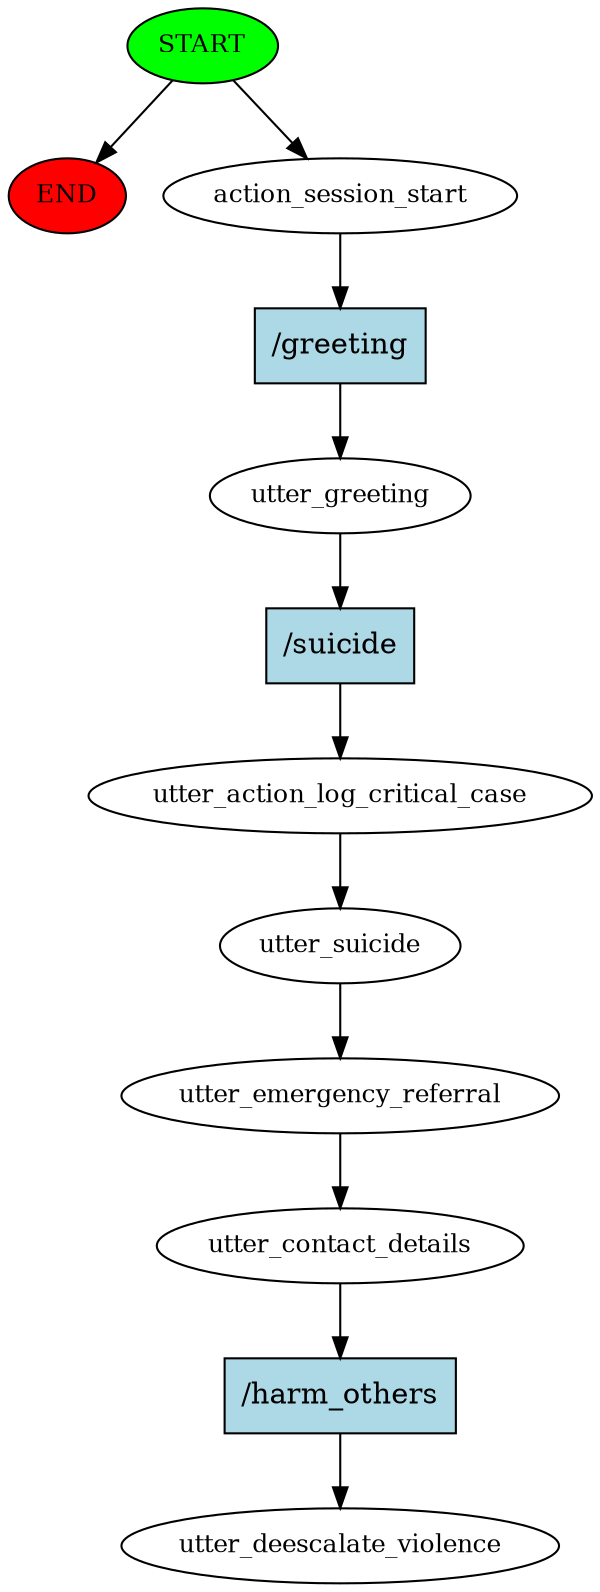 digraph  {
0 [class="start active", fillcolor=green, fontsize=12, label=START, style=filled];
"-1" [class=end, fillcolor=red, fontsize=12, label=END, style=filled];
1 [class=active, fontsize=12, label=action_session_start];
2 [class=active, fontsize=12, label=utter_greeting];
3 [class=active, fontsize=12, label=utter_action_log_critical_case];
4 [class=active, fontsize=12, label=utter_suicide];
5 [class=active, fontsize=12, label=utter_emergency_referral];
6 [class=active, fontsize=12, label=utter_contact_details];
7 [class="dashed active", fontsize=12, label=utter_deescalate_violence];
8 [class="intent active", fillcolor=lightblue, label="/greeting", shape=rect, style=filled];
9 [class="intent active", fillcolor=lightblue, label="/suicide", shape=rect, style=filled];
10 [class="intent active", fillcolor=lightblue, label="/harm_others", shape=rect, style=filled];
0 -> "-1"  [class="", key=NONE, label=""];
0 -> 1  [class=active, key=NONE, label=""];
1 -> 8  [class=active, key=0];
2 -> 9  [class=active, key=0];
3 -> 4  [class=active, key=NONE, label=""];
4 -> 5  [class=active, key=NONE, label=""];
5 -> 6  [class=active, key=NONE, label=""];
6 -> 10  [class=active, key=0];
8 -> 2  [class=active, key=0];
9 -> 3  [class=active, key=0];
10 -> 7  [class=active, key=0];
}
